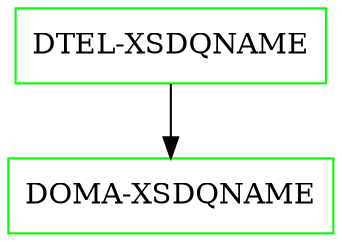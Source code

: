 digraph G {
  "DTEL-XSDQNAME" [shape=box,color=green];
  "DOMA-XSDQNAME" [shape=box,color=green,URL="./DOMA_XSDQNAME.html"];
  "DTEL-XSDQNAME" -> "DOMA-XSDQNAME";
}
